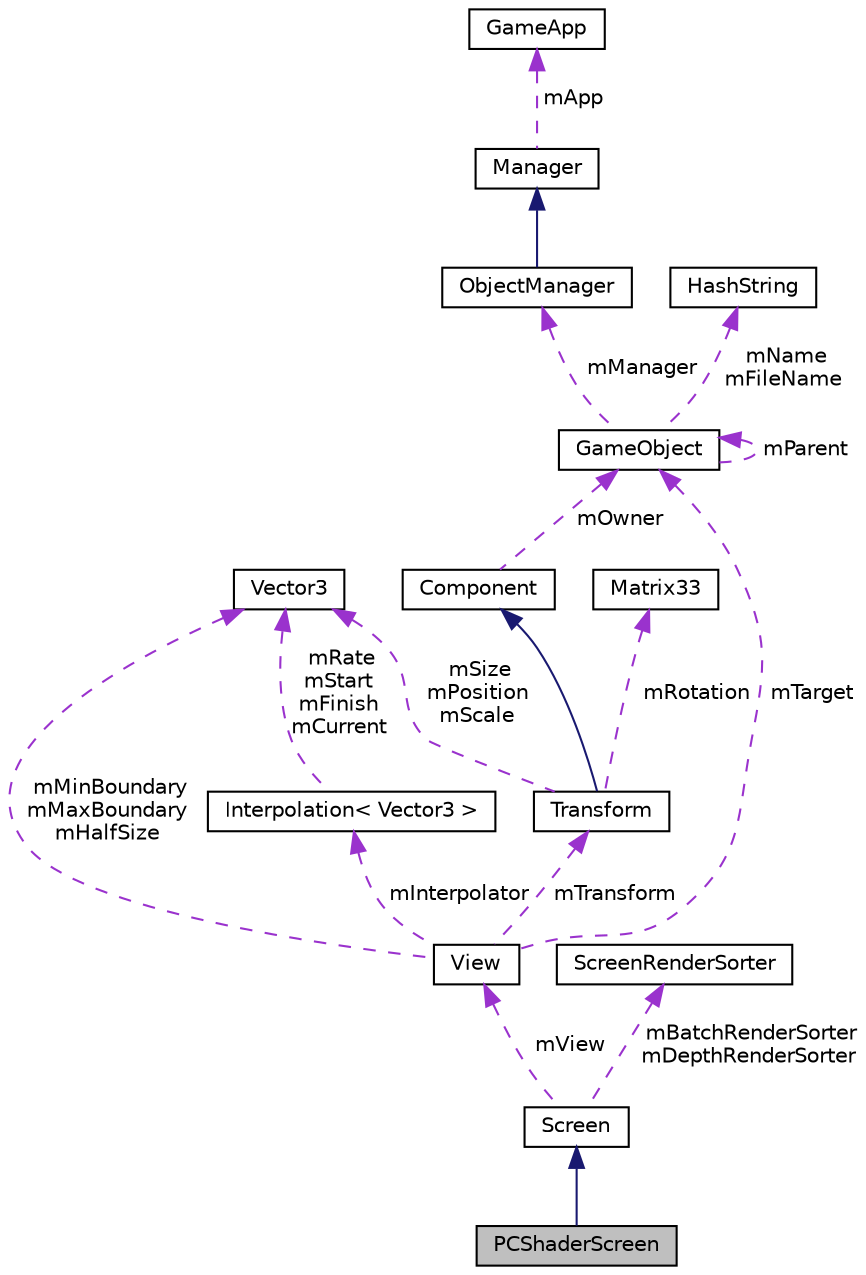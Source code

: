 digraph "PCShaderScreen"
{
  edge [fontname="Helvetica",fontsize="10",labelfontname="Helvetica",labelfontsize="10"];
  node [fontname="Helvetica",fontsize="10",shape=record];
  Node1 [label="PCShaderScreen",height=0.2,width=0.4,color="black", fillcolor="grey75", style="filled", fontcolor="black"];
  Node2 -> Node1 [dir="back",color="midnightblue",fontsize="10",style="solid",fontname="Helvetica"];
  Node2 [label="Screen",height=0.2,width=0.4,color="black", fillcolor="white", style="filled",URL="$classScreen.html"];
  Node3 -> Node2 [dir="back",color="darkorchid3",fontsize="10",style="dashed",label=" mView" ,fontname="Helvetica"];
  Node3 [label="View",height=0.2,width=0.4,color="black", fillcolor="white", style="filled",URL="$classView.html"];
  Node4 -> Node3 [dir="back",color="darkorchid3",fontsize="10",style="dashed",label=" mTarget" ,fontname="Helvetica"];
  Node4 [label="GameObject",height=0.2,width=0.4,color="black", fillcolor="white", style="filled",URL="$classGameObject.html"];
  Node4 -> Node4 [dir="back",color="darkorchid3",fontsize="10",style="dashed",label=" mParent" ,fontname="Helvetica"];
  Node5 -> Node4 [dir="back",color="darkorchid3",fontsize="10",style="dashed",label=" mManager" ,fontname="Helvetica"];
  Node5 [label="ObjectManager",height=0.2,width=0.4,color="black", fillcolor="white", style="filled",URL="$classObjectManager.html"];
  Node6 -> Node5 [dir="back",color="midnightblue",fontsize="10",style="solid",fontname="Helvetica"];
  Node6 [label="Manager",height=0.2,width=0.4,color="black", fillcolor="white", style="filled",URL="$classManager.html"];
  Node7 -> Node6 [dir="back",color="darkorchid3",fontsize="10",style="dashed",label=" mApp" ,fontname="Helvetica"];
  Node7 [label="GameApp",height=0.2,width=0.4,color="black", fillcolor="white", style="filled",URL="$classGameApp.html"];
  Node8 -> Node4 [dir="back",color="darkorchid3",fontsize="10",style="dashed",label=" mName\nmFileName" ,fontname="Helvetica"];
  Node8 [label="HashString",height=0.2,width=0.4,color="black", fillcolor="white", style="filled",URL="$classHashString.html"];
  Node9 -> Node3 [dir="back",color="darkorchid3",fontsize="10",style="dashed",label=" mInterpolator" ,fontname="Helvetica"];
  Node9 [label="Interpolation\< Vector3 \>",height=0.2,width=0.4,color="black", fillcolor="white", style="filled",URL="$classInterpolation.html"];
  Node10 -> Node9 [dir="back",color="darkorchid3",fontsize="10",style="dashed",label=" mRate\nmStart\nmFinish\nmCurrent" ,fontname="Helvetica"];
  Node10 [label="Vector3",height=0.2,width=0.4,color="black", fillcolor="white", style="filled",URL="$structVector3.html"];
  Node10 -> Node3 [dir="back",color="darkorchid3",fontsize="10",style="dashed",label=" mMinBoundary\nmMaxBoundary\nmHalfSize" ,fontname="Helvetica"];
  Node11 -> Node3 [dir="back",color="darkorchid3",fontsize="10",style="dashed",label=" mTransform" ,fontname="Helvetica"];
  Node11 [label="Transform",height=0.2,width=0.4,color="black", fillcolor="white", style="filled",URL="$classTransform.html"];
  Node12 -> Node11 [dir="back",color="midnightblue",fontsize="10",style="solid",fontname="Helvetica"];
  Node12 [label="Component",height=0.2,width=0.4,color="black", fillcolor="white", style="filled",URL="$classComponent.html"];
  Node4 -> Node12 [dir="back",color="darkorchid3",fontsize="10",style="dashed",label=" mOwner" ,fontname="Helvetica"];
  Node13 -> Node11 [dir="back",color="darkorchid3",fontsize="10",style="dashed",label=" mRotation" ,fontname="Helvetica"];
  Node13 [label="Matrix33",height=0.2,width=0.4,color="black", fillcolor="white", style="filled",URL="$structMatrix33.html"];
  Node10 -> Node11 [dir="back",color="darkorchid3",fontsize="10",style="dashed",label=" mSize\nmPosition\nmScale" ,fontname="Helvetica"];
  Node14 -> Node2 [dir="back",color="darkorchid3",fontsize="10",style="dashed",label=" mBatchRenderSorter\nmDepthRenderSorter" ,fontname="Helvetica"];
  Node14 [label="ScreenRenderSorter",height=0.2,width=0.4,color="black", fillcolor="white", style="filled",URL="$classScreenRenderSorter.html"];
}
